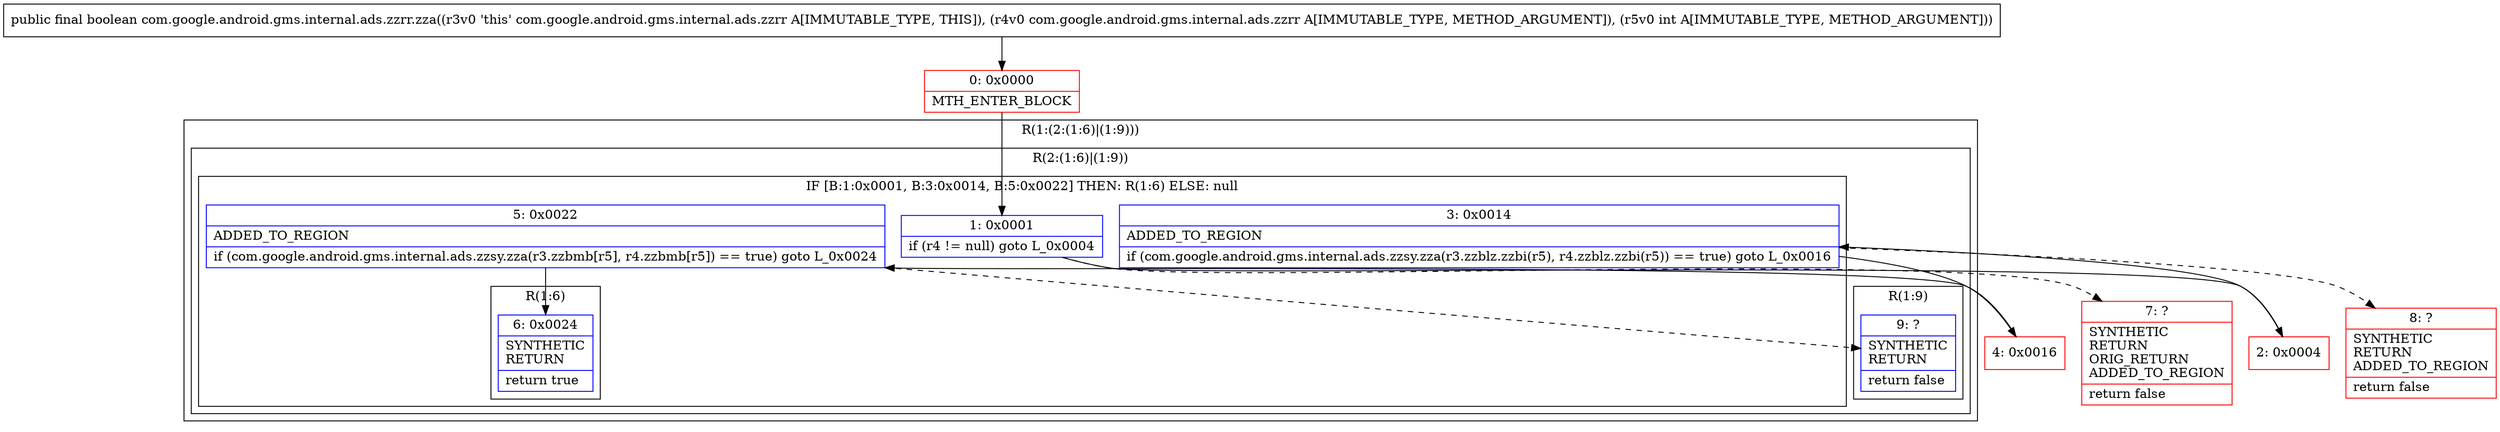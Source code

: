 digraph "CFG forcom.google.android.gms.internal.ads.zzrr.zza(Lcom\/google\/android\/gms\/internal\/ads\/zzrr;I)Z" {
subgraph cluster_Region_331453963 {
label = "R(1:(2:(1:6)|(1:9)))";
node [shape=record,color=blue];
subgraph cluster_Region_606000667 {
label = "R(2:(1:6)|(1:9))";
node [shape=record,color=blue];
subgraph cluster_IfRegion_2144260019 {
label = "IF [B:1:0x0001, B:3:0x0014, B:5:0x0022] THEN: R(1:6) ELSE: null";
node [shape=record,color=blue];
Node_1 [shape=record,label="{1\:\ 0x0001|if (r4 != null) goto L_0x0004\l}"];
Node_3 [shape=record,label="{3\:\ 0x0014|ADDED_TO_REGION\l|if (com.google.android.gms.internal.ads.zzsy.zza(r3.zzblz.zzbi(r5), r4.zzblz.zzbi(r5)) == true) goto L_0x0016\l}"];
Node_5 [shape=record,label="{5\:\ 0x0022|ADDED_TO_REGION\l|if (com.google.android.gms.internal.ads.zzsy.zza(r3.zzbmb[r5], r4.zzbmb[r5]) == true) goto L_0x0024\l}"];
subgraph cluster_Region_1531858397 {
label = "R(1:6)";
node [shape=record,color=blue];
Node_6 [shape=record,label="{6\:\ 0x0024|SYNTHETIC\lRETURN\l|return true\l}"];
}
}
subgraph cluster_Region_1151400305 {
label = "R(1:9)";
node [shape=record,color=blue];
Node_9 [shape=record,label="{9\:\ ?|SYNTHETIC\lRETURN\l|return false\l}"];
}
}
}
Node_0 [shape=record,color=red,label="{0\:\ 0x0000|MTH_ENTER_BLOCK\l}"];
Node_2 [shape=record,color=red,label="{2\:\ 0x0004}"];
Node_4 [shape=record,color=red,label="{4\:\ 0x0016}"];
Node_7 [shape=record,color=red,label="{7\:\ ?|SYNTHETIC\lRETURN\lORIG_RETURN\lADDED_TO_REGION\l|return false\l}"];
Node_8 [shape=record,color=red,label="{8\:\ ?|SYNTHETIC\lRETURN\lADDED_TO_REGION\l|return false\l}"];
MethodNode[shape=record,label="{public final boolean com.google.android.gms.internal.ads.zzrr.zza((r3v0 'this' com.google.android.gms.internal.ads.zzrr A[IMMUTABLE_TYPE, THIS]), (r4v0 com.google.android.gms.internal.ads.zzrr A[IMMUTABLE_TYPE, METHOD_ARGUMENT]), (r5v0 int A[IMMUTABLE_TYPE, METHOD_ARGUMENT])) }"];
MethodNode -> Node_0;
Node_1 -> Node_2;
Node_1 -> Node_7[style=dashed];
Node_3 -> Node_4;
Node_3 -> Node_8[style=dashed];
Node_5 -> Node_6;
Node_5 -> Node_9[style=dashed];
Node_0 -> Node_1;
Node_2 -> Node_3;
Node_4 -> Node_5;
}

